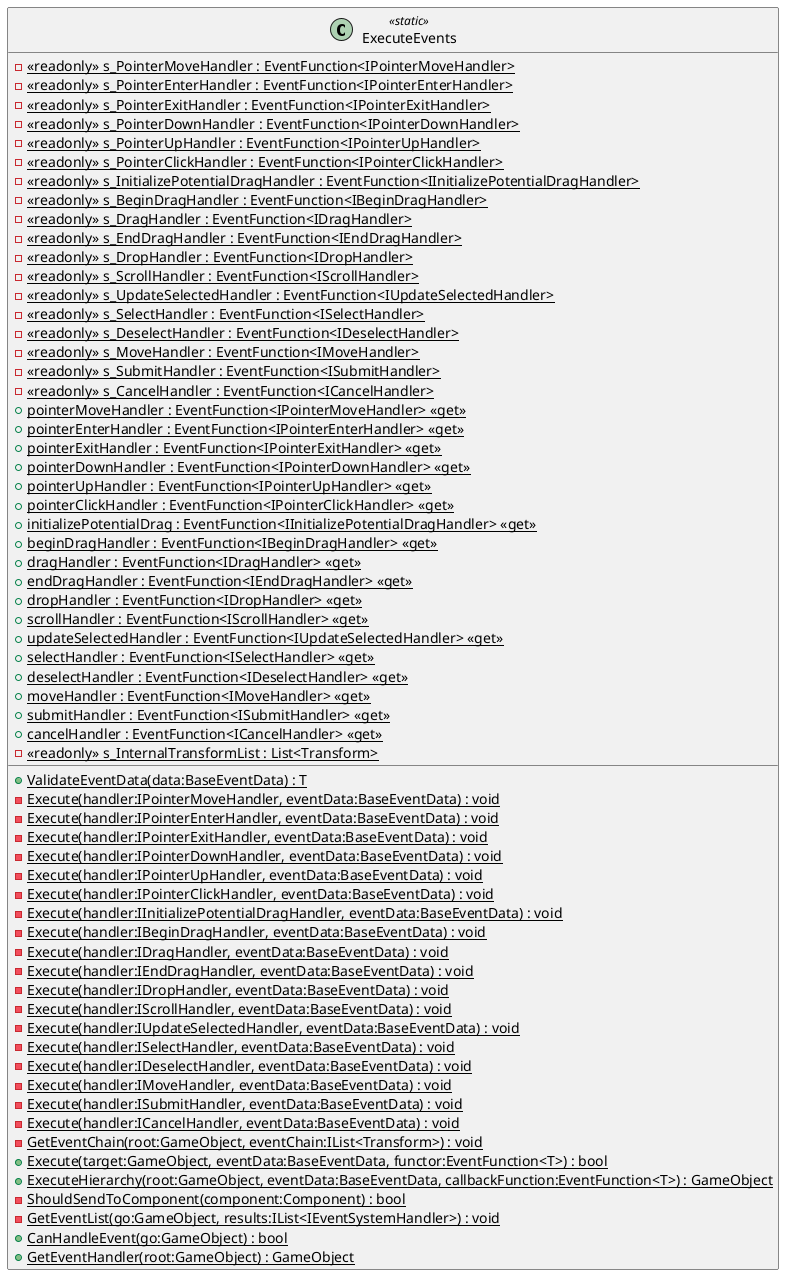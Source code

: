 @startuml
class ExecuteEvents <<static>> {
    + {static} ValidateEventData(data:BaseEventData) : T
    - {static} <<readonly>> s_PointerMoveHandler : EventFunction<IPointerMoveHandler>
    - {static} Execute(handler:IPointerMoveHandler, eventData:BaseEventData) : void
    - {static} <<readonly>> s_PointerEnterHandler : EventFunction<IPointerEnterHandler>
    - {static} Execute(handler:IPointerEnterHandler, eventData:BaseEventData) : void
    - {static} <<readonly>> s_PointerExitHandler : EventFunction<IPointerExitHandler>
    - {static} Execute(handler:IPointerExitHandler, eventData:BaseEventData) : void
    - {static} <<readonly>> s_PointerDownHandler : EventFunction<IPointerDownHandler>
    - {static} Execute(handler:IPointerDownHandler, eventData:BaseEventData) : void
    - {static} <<readonly>> s_PointerUpHandler : EventFunction<IPointerUpHandler>
    - {static} Execute(handler:IPointerUpHandler, eventData:BaseEventData) : void
    - {static} <<readonly>> s_PointerClickHandler : EventFunction<IPointerClickHandler>
    - {static} Execute(handler:IPointerClickHandler, eventData:BaseEventData) : void
    - {static} <<readonly>> s_InitializePotentialDragHandler : EventFunction<IInitializePotentialDragHandler>
    - {static} Execute(handler:IInitializePotentialDragHandler, eventData:BaseEventData) : void
    - {static} <<readonly>> s_BeginDragHandler : EventFunction<IBeginDragHandler>
    - {static} Execute(handler:IBeginDragHandler, eventData:BaseEventData) : void
    - {static} <<readonly>> s_DragHandler : EventFunction<IDragHandler>
    - {static} Execute(handler:IDragHandler, eventData:BaseEventData) : void
    - {static} <<readonly>> s_EndDragHandler : EventFunction<IEndDragHandler>
    - {static} Execute(handler:IEndDragHandler, eventData:BaseEventData) : void
    - {static} <<readonly>> s_DropHandler : EventFunction<IDropHandler>
    - {static} Execute(handler:IDropHandler, eventData:BaseEventData) : void
    - {static} <<readonly>> s_ScrollHandler : EventFunction<IScrollHandler>
    - {static} Execute(handler:IScrollHandler, eventData:BaseEventData) : void
    - {static} <<readonly>> s_UpdateSelectedHandler : EventFunction<IUpdateSelectedHandler>
    - {static} Execute(handler:IUpdateSelectedHandler, eventData:BaseEventData) : void
    - {static} <<readonly>> s_SelectHandler : EventFunction<ISelectHandler>
    - {static} Execute(handler:ISelectHandler, eventData:BaseEventData) : void
    - {static} <<readonly>> s_DeselectHandler : EventFunction<IDeselectHandler>
    - {static} Execute(handler:IDeselectHandler, eventData:BaseEventData) : void
    - {static} <<readonly>> s_MoveHandler : EventFunction<IMoveHandler>
    - {static} Execute(handler:IMoveHandler, eventData:BaseEventData) : void
    - {static} <<readonly>> s_SubmitHandler : EventFunction<ISubmitHandler>
    - {static} Execute(handler:ISubmitHandler, eventData:BaseEventData) : void
    - {static} <<readonly>> s_CancelHandler : EventFunction<ICancelHandler>
    - {static} Execute(handler:ICancelHandler, eventData:BaseEventData) : void
    + {static} pointerMoveHandler : EventFunction<IPointerMoveHandler> <<get>>
    + {static} pointerEnterHandler : EventFunction<IPointerEnterHandler> <<get>>
    + {static} pointerExitHandler : EventFunction<IPointerExitHandler> <<get>>
    + {static} pointerDownHandler : EventFunction<IPointerDownHandler> <<get>>
    + {static} pointerUpHandler : EventFunction<IPointerUpHandler> <<get>>
    + {static} pointerClickHandler : EventFunction<IPointerClickHandler> <<get>>
    + {static} initializePotentialDrag : EventFunction<IInitializePotentialDragHandler> <<get>>
    + {static} beginDragHandler : EventFunction<IBeginDragHandler> <<get>>
    + {static} dragHandler : EventFunction<IDragHandler> <<get>>
    + {static} endDragHandler : EventFunction<IEndDragHandler> <<get>>
    + {static} dropHandler : EventFunction<IDropHandler> <<get>>
    + {static} scrollHandler : EventFunction<IScrollHandler> <<get>>
    + {static} updateSelectedHandler : EventFunction<IUpdateSelectedHandler> <<get>>
    + {static} selectHandler : EventFunction<ISelectHandler> <<get>>
    + {static} deselectHandler : EventFunction<IDeselectHandler> <<get>>
    + {static} moveHandler : EventFunction<IMoveHandler> <<get>>
    + {static} submitHandler : EventFunction<ISubmitHandler> <<get>>
    + {static} cancelHandler : EventFunction<ICancelHandler> <<get>>
    - {static} GetEventChain(root:GameObject, eventChain:IList<Transform>) : void
    + {static} Execute(target:GameObject, eventData:BaseEventData, functor:EventFunction<T>) : bool
    - {static} <<readonly>> s_InternalTransformList : List<Transform>
    + {static} ExecuteHierarchy(root:GameObject, eventData:BaseEventData, callbackFunction:EventFunction<T>) : GameObject
    - {static} ShouldSendToComponent(component:Component) : bool
    - {static} GetEventList(go:GameObject, results:IList<IEventSystemHandler>) : void
    + {static} CanHandleEvent(go:GameObject) : bool
    + {static} GetEventHandler(root:GameObject) : GameObject
}
@enduml
